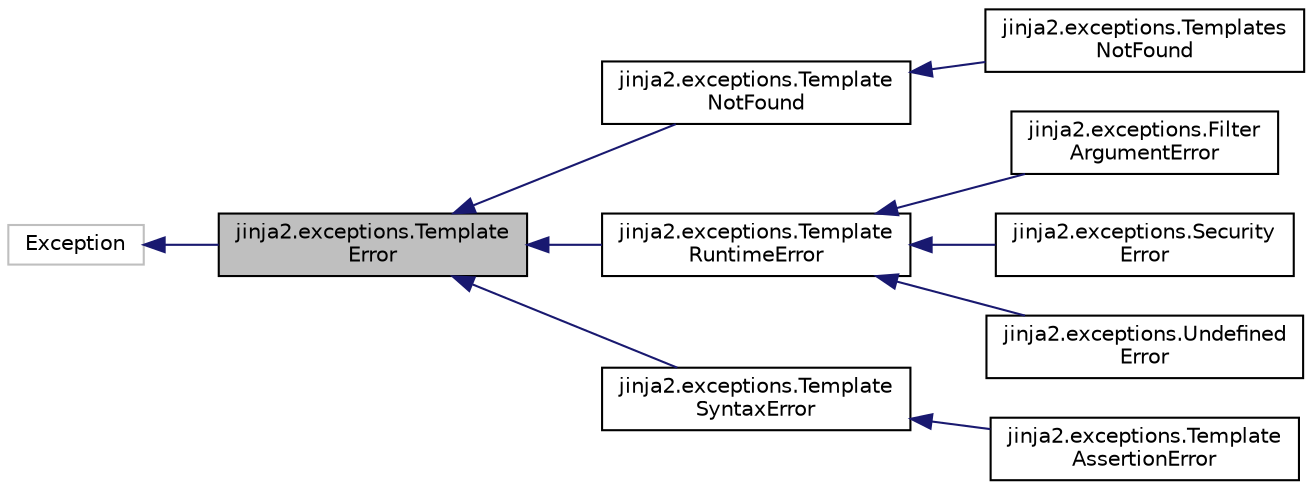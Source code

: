 digraph "jinja2.exceptions.TemplateError"
{
 // LATEX_PDF_SIZE
  edge [fontname="Helvetica",fontsize="10",labelfontname="Helvetica",labelfontsize="10"];
  node [fontname="Helvetica",fontsize="10",shape=record];
  rankdir="LR";
  Node1 [label="jinja2.exceptions.Template\lError",height=0.2,width=0.4,color="black", fillcolor="grey75", style="filled", fontcolor="black",tooltip=" "];
  Node2 -> Node1 [dir="back",color="midnightblue",fontsize="10",style="solid"];
  Node2 [label="Exception",height=0.2,width=0.4,color="grey75", fillcolor="white", style="filled",tooltip=" "];
  Node1 -> Node3 [dir="back",color="midnightblue",fontsize="10",style="solid"];
  Node3 [label="jinja2.exceptions.Template\lNotFound",height=0.2,width=0.4,color="black", fillcolor="white", style="filled",URL="$classjinja2_1_1exceptions_1_1TemplateNotFound.html",tooltip=" "];
  Node3 -> Node4 [dir="back",color="midnightblue",fontsize="10",style="solid"];
  Node4 [label="jinja2.exceptions.Templates\lNotFound",height=0.2,width=0.4,color="black", fillcolor="white", style="filled",URL="$classjinja2_1_1exceptions_1_1TemplatesNotFound.html",tooltip=" "];
  Node1 -> Node5 [dir="back",color="midnightblue",fontsize="10",style="solid"];
  Node5 [label="jinja2.exceptions.Template\lRuntimeError",height=0.2,width=0.4,color="black", fillcolor="white", style="filled",URL="$classjinja2_1_1exceptions_1_1TemplateRuntimeError.html",tooltip=" "];
  Node5 -> Node6 [dir="back",color="midnightblue",fontsize="10",style="solid"];
  Node6 [label="jinja2.exceptions.Filter\lArgumentError",height=0.2,width=0.4,color="black", fillcolor="white", style="filled",URL="$classjinja2_1_1exceptions_1_1FilterArgumentError.html",tooltip=" "];
  Node5 -> Node7 [dir="back",color="midnightblue",fontsize="10",style="solid"];
  Node7 [label="jinja2.exceptions.Security\lError",height=0.2,width=0.4,color="black", fillcolor="white", style="filled",URL="$classjinja2_1_1exceptions_1_1SecurityError.html",tooltip=" "];
  Node5 -> Node8 [dir="back",color="midnightblue",fontsize="10",style="solid"];
  Node8 [label="jinja2.exceptions.Undefined\lError",height=0.2,width=0.4,color="black", fillcolor="white", style="filled",URL="$classjinja2_1_1exceptions_1_1UndefinedError.html",tooltip=" "];
  Node1 -> Node9 [dir="back",color="midnightblue",fontsize="10",style="solid"];
  Node9 [label="jinja2.exceptions.Template\lSyntaxError",height=0.2,width=0.4,color="black", fillcolor="white", style="filled",URL="$classjinja2_1_1exceptions_1_1TemplateSyntaxError.html",tooltip=" "];
  Node9 -> Node10 [dir="back",color="midnightblue",fontsize="10",style="solid"];
  Node10 [label="jinja2.exceptions.Template\lAssertionError",height=0.2,width=0.4,color="black", fillcolor="white", style="filled",URL="$classjinja2_1_1exceptions_1_1TemplateAssertionError.html",tooltip=" "];
}
